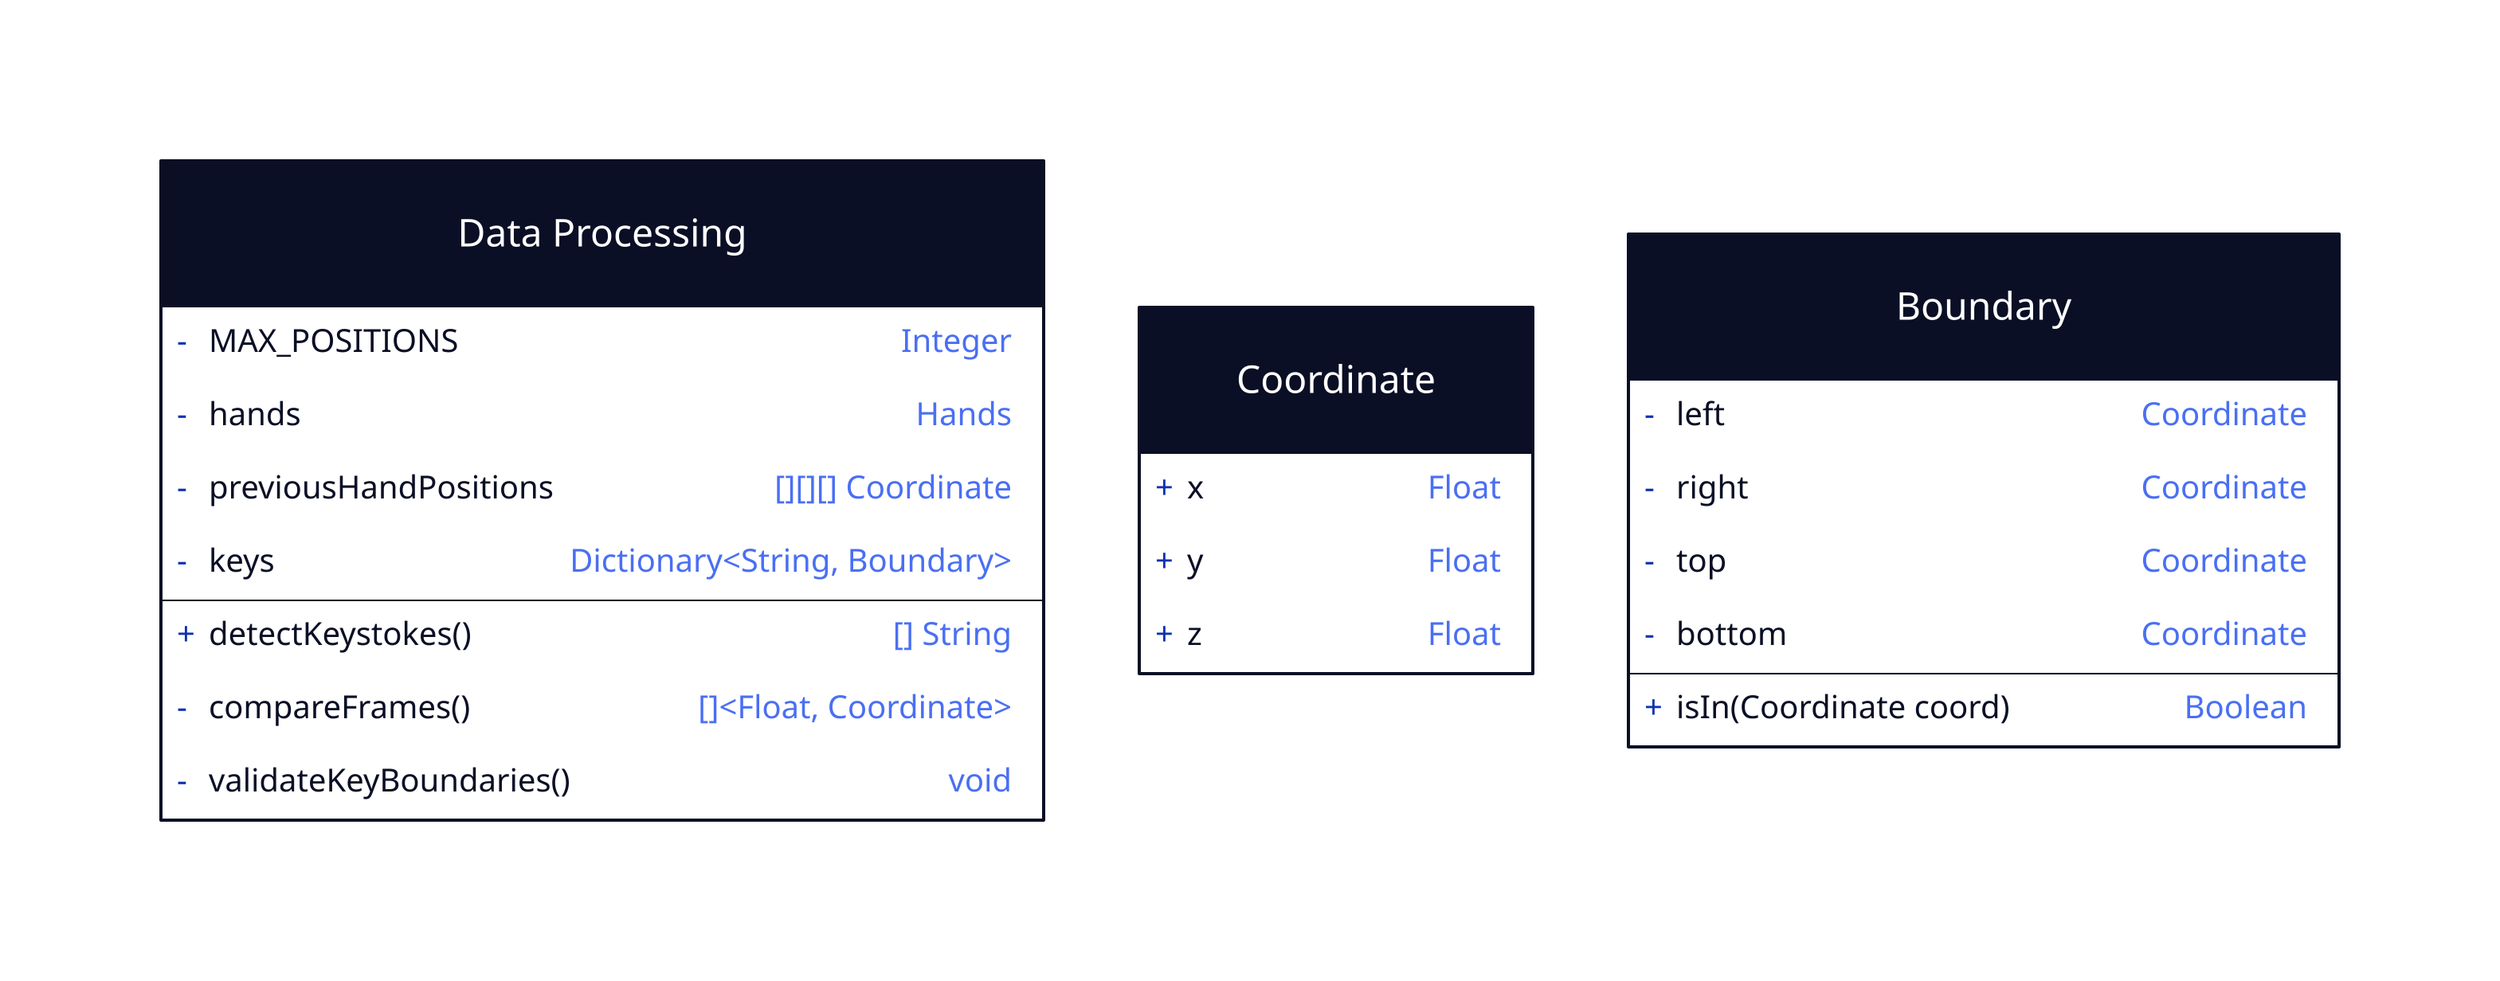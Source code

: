 Data Processing: {
    shape: class

    # Constants
    - MAX_POSITIONS: Integer

    # MediaPipe.Solutions.Hands object
    - hands : Hands
    
    # A queue of hand positions.
    - previousHandPositions : "[][][] Coordinate"
    - keys : "Dictionary<String, Boundary>"

    # TODO take in frame as arg
    # Accepts a 2D-Array of frames (each of which is a 2D array of integers) and detects the boundaries of each key 
    # in the currently displayed keyboard layout as well as the key's value. Saves these values and boundaries internally.
    detectKeys(Array*Array*Integer* frames)

    # Accepts frame data as 2D-Array of integers. Returns a 2D-Array of Coordinate Objects. These are simply
    # objects containing 'x', 'y', and 'z' fields.
    detectHands(Array*Integers frame): "[][]Coordinate"

    # Accepts frame data as 2D-Array of integers and Hand Detection results 2D-Array of Coordinate objects.
    # Returns a frame as a 2D-Array of integers.
    addHandsToFrame(Array*Integers* frame, Array*Coordinate* detection_results): "[][] Integer"

    # Accepts hand position as 2D-Array of coordinates and saves to internal queue if # saved positions in queue < MAX_POSITIONS;
    # if not, removes earliest saved position in queue, shifts queue accordingly, and saves newest position data to queue.
    replaceOldestHandPositon(Array*Coordinate* positions)

    # Runs though all saved hand positions to determine if keystrokes have occured. Returns a list of strings representing the 
    # keys we believe were typed over the course of all the saved frames. Keystrokes must returned in the order in which the were 
    # typed.
    detectKeystokes(): "[] String"

    # Determines if any finger has moved in such a way that is considered acceptable for a keystroke across all saved hand positions.
    # Returns a list of normalized (0 <= x <= 1) confidence intervals of movement, and final positions of valid keystroke movement 
    # (i.e. the coordinates of a finger when we think the finger pressed down on a key).
    - compareFrames(): " []<Float, Coordinate>"

    # Corrects any overlapping key boundaries.
    - validateKeyBoundaries()
}

# structs, types, etc..
Coordinate: {
    shape: class
    
    x : Float
    y : Float
    z : Float
}

# The bounding box of some (psuedo-)physical object.
Boundary : {
    shape : class

    - left : Coordinate
    - right : Coordinate
    - top : Coordinate
    - bottom : Coordinate

    # Accepts a Coordinate object and determines if the coordinate is within 
    # the bounding box. Returns true if so; false otherwise.
    isIn(Coordinate coord) : Boolean 
}